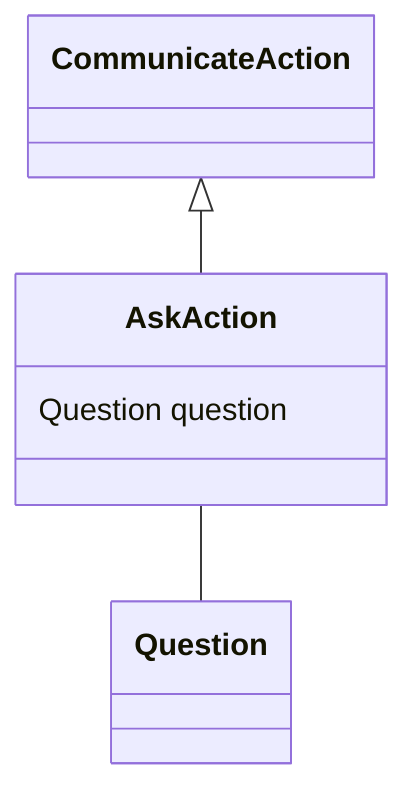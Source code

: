 classDiagram
  AskAction -- Question


CommunicateAction <|-- AskAction
class AskAction {

  Question question

}
